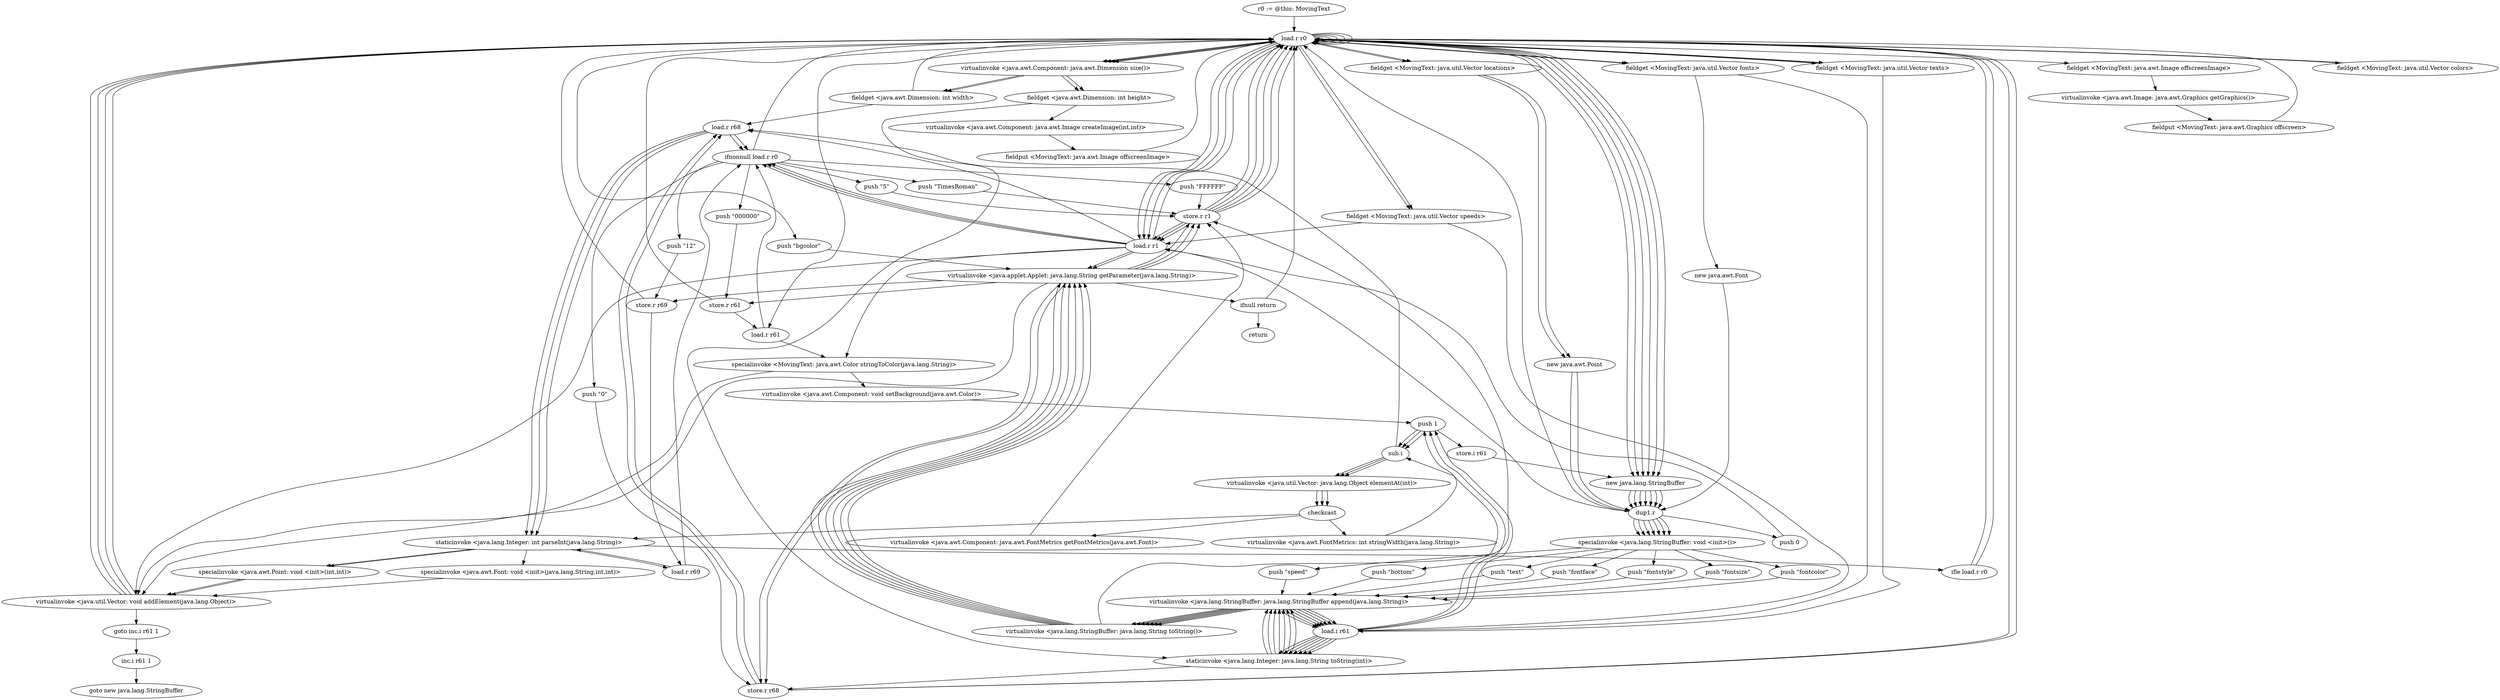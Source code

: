 digraph "" {
    "r0 := @this: MovingText"
    "load.r r0"
    "r0 := @this: MovingText"->"load.r r0";
    "load.r r0"->"load.r r0";
    "load.r r0"->"load.r r0";
    "virtualinvoke <java.awt.Component: java.awt.Dimension size()>"
    "load.r r0"->"virtualinvoke <java.awt.Component: java.awt.Dimension size()>";
    "fieldget <java.awt.Dimension: int width>"
    "virtualinvoke <java.awt.Component: java.awt.Dimension size()>"->"fieldget <java.awt.Dimension: int width>";
    "fieldget <java.awt.Dimension: int width>"->"load.r r0";
    "load.r r0"->"virtualinvoke <java.awt.Component: java.awt.Dimension size()>";
    "fieldget <java.awt.Dimension: int height>"
    "virtualinvoke <java.awt.Component: java.awt.Dimension size()>"->"fieldget <java.awt.Dimension: int height>";
    "virtualinvoke <java.awt.Component: java.awt.Image createImage(int,int)>"
    "fieldget <java.awt.Dimension: int height>"->"virtualinvoke <java.awt.Component: java.awt.Image createImage(int,int)>";
    "fieldput <MovingText: java.awt.Image offscreenImage>"
    "virtualinvoke <java.awt.Component: java.awt.Image createImage(int,int)>"->"fieldput <MovingText: java.awt.Image offscreenImage>";
    "fieldput <MovingText: java.awt.Image offscreenImage>"->"load.r r0";
    "load.r r0"->"load.r r0";
    "fieldget <MovingText: java.awt.Image offscreenImage>"
    "load.r r0"->"fieldget <MovingText: java.awt.Image offscreenImage>";
    "virtualinvoke <java.awt.Image: java.awt.Graphics getGraphics()>"
    "fieldget <MovingText: java.awt.Image offscreenImage>"->"virtualinvoke <java.awt.Image: java.awt.Graphics getGraphics()>";
    "fieldput <MovingText: java.awt.Graphics offscreen>"
    "virtualinvoke <java.awt.Image: java.awt.Graphics getGraphics()>"->"fieldput <MovingText: java.awt.Graphics offscreen>";
    "fieldput <MovingText: java.awt.Graphics offscreen>"->"load.r r0";
    "push \"bgcolor\""
    "load.r r0"->"push \"bgcolor\"";
    "virtualinvoke <java.applet.Applet: java.lang.String getParameter(java.lang.String)>"
    "push \"bgcolor\""->"virtualinvoke <java.applet.Applet: java.lang.String getParameter(java.lang.String)>";
    "store.r r61"
    "virtualinvoke <java.applet.Applet: java.lang.String getParameter(java.lang.String)>"->"store.r r61";
    "load.r r61"
    "store.r r61"->"load.r r61";
    "ifnonnull load.r r0"
    "load.r r61"->"ifnonnull load.r r0";
    "push \"000000\""
    "ifnonnull load.r r0"->"push \"000000\"";
    "push \"000000\""->"store.r r61";
    "store.r r61"->"load.r r0";
    "load.r r0"->"load.r r0";
    "load.r r0"->"load.r r61";
    "specialinvoke <MovingText: java.awt.Color stringToColor(java.lang.String)>"
    "load.r r61"->"specialinvoke <MovingText: java.awt.Color stringToColor(java.lang.String)>";
    "virtualinvoke <java.awt.Component: void setBackground(java.awt.Color)>"
    "specialinvoke <MovingText: java.awt.Color stringToColor(java.lang.String)>"->"virtualinvoke <java.awt.Component: void setBackground(java.awt.Color)>";
    "push 1"
    "virtualinvoke <java.awt.Component: void setBackground(java.awt.Color)>"->"push 1";
    "store.i r61"
    "push 1"->"store.i r61";
    "new java.lang.StringBuffer"
    "store.i r61"->"new java.lang.StringBuffer";
    "dup1.r"
    "new java.lang.StringBuffer"->"dup1.r";
    "specialinvoke <java.lang.StringBuffer: void <init>()>"
    "dup1.r"->"specialinvoke <java.lang.StringBuffer: void <init>()>";
    "push \"text\""
    "specialinvoke <java.lang.StringBuffer: void <init>()>"->"push \"text\"";
    "virtualinvoke <java.lang.StringBuffer: java.lang.StringBuffer append(java.lang.String)>"
    "push \"text\""->"virtualinvoke <java.lang.StringBuffer: java.lang.StringBuffer append(java.lang.String)>";
    "load.i r61"
    "virtualinvoke <java.lang.StringBuffer: java.lang.StringBuffer append(java.lang.String)>"->"load.i r61";
    "staticinvoke <java.lang.Integer: java.lang.String toString(int)>"
    "load.i r61"->"staticinvoke <java.lang.Integer: java.lang.String toString(int)>";
    "staticinvoke <java.lang.Integer: java.lang.String toString(int)>"->"virtualinvoke <java.lang.StringBuffer: java.lang.StringBuffer append(java.lang.String)>";
    "virtualinvoke <java.lang.StringBuffer: java.lang.String toString()>"
    "virtualinvoke <java.lang.StringBuffer: java.lang.StringBuffer append(java.lang.String)>"->"virtualinvoke <java.lang.StringBuffer: java.lang.String toString()>";
    "store.r r1"
    "virtualinvoke <java.lang.StringBuffer: java.lang.String toString()>"->"store.r r1";
    "store.r r1"->"load.r r0";
    "load.r r1"
    "load.r r0"->"load.r r1";
    "load.r r1"->"virtualinvoke <java.applet.Applet: java.lang.String getParameter(java.lang.String)>";
    "ifnull return"
    "virtualinvoke <java.applet.Applet: java.lang.String getParameter(java.lang.String)>"->"ifnull return";
    "ifnull return"->"load.r r0";
    "fieldget <MovingText: java.util.Vector texts>"
    "load.r r0"->"fieldget <MovingText: java.util.Vector texts>";
    "fieldget <MovingText: java.util.Vector texts>"->"load.r r0";
    "load.r r0"->"load.r r1";
    "load.r r1"->"virtualinvoke <java.applet.Applet: java.lang.String getParameter(java.lang.String)>";
    "virtualinvoke <java.util.Vector: void addElement(java.lang.Object)>"
    "virtualinvoke <java.applet.Applet: java.lang.String getParameter(java.lang.String)>"->"virtualinvoke <java.util.Vector: void addElement(java.lang.Object)>";
    "virtualinvoke <java.util.Vector: void addElement(java.lang.Object)>"->"load.r r0";
    "load.r r0"->"new java.lang.StringBuffer";
    "new java.lang.StringBuffer"->"dup1.r";
    "dup1.r"->"specialinvoke <java.lang.StringBuffer: void <init>()>";
    "push \"fontface\""
    "specialinvoke <java.lang.StringBuffer: void <init>()>"->"push \"fontface\"";
    "push \"fontface\""->"virtualinvoke <java.lang.StringBuffer: java.lang.StringBuffer append(java.lang.String)>";
    "virtualinvoke <java.lang.StringBuffer: java.lang.StringBuffer append(java.lang.String)>"->"load.i r61";
    "load.i r61"->"staticinvoke <java.lang.Integer: java.lang.String toString(int)>";
    "staticinvoke <java.lang.Integer: java.lang.String toString(int)>"->"virtualinvoke <java.lang.StringBuffer: java.lang.StringBuffer append(java.lang.String)>";
    "virtualinvoke <java.lang.StringBuffer: java.lang.StringBuffer append(java.lang.String)>"->"virtualinvoke <java.lang.StringBuffer: java.lang.String toString()>";
    "virtualinvoke <java.lang.StringBuffer: java.lang.String toString()>"->"virtualinvoke <java.applet.Applet: java.lang.String getParameter(java.lang.String)>";
    "virtualinvoke <java.applet.Applet: java.lang.String getParameter(java.lang.String)>"->"store.r r1";
    "store.r r1"->"load.r r1";
    "load.r r1"->"ifnonnull load.r r0";
    "push \"TimesRoman\""
    "ifnonnull load.r r0"->"push \"TimesRoman\"";
    "push \"TimesRoman\""->"store.r r1";
    "store.r r1"->"load.r r0";
    "load.r r0"->"new java.lang.StringBuffer";
    "new java.lang.StringBuffer"->"dup1.r";
    "dup1.r"->"specialinvoke <java.lang.StringBuffer: void <init>()>";
    "push \"fontstyle\""
    "specialinvoke <java.lang.StringBuffer: void <init>()>"->"push \"fontstyle\"";
    "push \"fontstyle\""->"virtualinvoke <java.lang.StringBuffer: java.lang.StringBuffer append(java.lang.String)>";
    "virtualinvoke <java.lang.StringBuffer: java.lang.StringBuffer append(java.lang.String)>"->"load.i r61";
    "load.i r61"->"staticinvoke <java.lang.Integer: java.lang.String toString(int)>";
    "staticinvoke <java.lang.Integer: java.lang.String toString(int)>"->"virtualinvoke <java.lang.StringBuffer: java.lang.StringBuffer append(java.lang.String)>";
    "virtualinvoke <java.lang.StringBuffer: java.lang.StringBuffer append(java.lang.String)>"->"virtualinvoke <java.lang.StringBuffer: java.lang.String toString()>";
    "virtualinvoke <java.lang.StringBuffer: java.lang.String toString()>"->"virtualinvoke <java.applet.Applet: java.lang.String getParameter(java.lang.String)>";
    "store.r r68"
    "virtualinvoke <java.applet.Applet: java.lang.String getParameter(java.lang.String)>"->"store.r r68";
    "load.r r68"
    "store.r r68"->"load.r r68";
    "load.r r68"->"ifnonnull load.r r0";
    "push \"0\""
    "ifnonnull load.r r0"->"push \"0\"";
    "push \"0\""->"store.r r68";
    "store.r r68"->"load.r r0";
    "load.r r0"->"new java.lang.StringBuffer";
    "new java.lang.StringBuffer"->"dup1.r";
    "dup1.r"->"specialinvoke <java.lang.StringBuffer: void <init>()>";
    "push \"fontsize\""
    "specialinvoke <java.lang.StringBuffer: void <init>()>"->"push \"fontsize\"";
    "push \"fontsize\""->"virtualinvoke <java.lang.StringBuffer: java.lang.StringBuffer append(java.lang.String)>";
    "virtualinvoke <java.lang.StringBuffer: java.lang.StringBuffer append(java.lang.String)>"->"load.i r61";
    "load.i r61"->"staticinvoke <java.lang.Integer: java.lang.String toString(int)>";
    "staticinvoke <java.lang.Integer: java.lang.String toString(int)>"->"virtualinvoke <java.lang.StringBuffer: java.lang.StringBuffer append(java.lang.String)>";
    "virtualinvoke <java.lang.StringBuffer: java.lang.StringBuffer append(java.lang.String)>"->"virtualinvoke <java.lang.StringBuffer: java.lang.String toString()>";
    "virtualinvoke <java.lang.StringBuffer: java.lang.String toString()>"->"virtualinvoke <java.applet.Applet: java.lang.String getParameter(java.lang.String)>";
    "store.r r69"
    "virtualinvoke <java.applet.Applet: java.lang.String getParameter(java.lang.String)>"->"store.r r69";
    "load.r r69"
    "store.r r69"->"load.r r69";
    "load.r r69"->"ifnonnull load.r r0";
    "push \"12\""
    "ifnonnull load.r r0"->"push \"12\"";
    "push \"12\""->"store.r r69";
    "store.r r69"->"load.r r0";
    "fieldget <MovingText: java.util.Vector fonts>"
    "load.r r0"->"fieldget <MovingText: java.util.Vector fonts>";
    "new java.awt.Font"
    "fieldget <MovingText: java.util.Vector fonts>"->"new java.awt.Font";
    "new java.awt.Font"->"dup1.r";
    "dup1.r"->"load.r r1";
    "load.r r1"->"load.r r68";
    "staticinvoke <java.lang.Integer: int parseInt(java.lang.String)>"
    "load.r r68"->"staticinvoke <java.lang.Integer: int parseInt(java.lang.String)>";
    "staticinvoke <java.lang.Integer: int parseInt(java.lang.String)>"->"load.r r69";
    "load.r r69"->"staticinvoke <java.lang.Integer: int parseInt(java.lang.String)>";
    "specialinvoke <java.awt.Font: void <init>(java.lang.String,int,int)>"
    "staticinvoke <java.lang.Integer: int parseInt(java.lang.String)>"->"specialinvoke <java.awt.Font: void <init>(java.lang.String,int,int)>";
    "specialinvoke <java.awt.Font: void <init>(java.lang.String,int,int)>"->"virtualinvoke <java.util.Vector: void addElement(java.lang.Object)>";
    "virtualinvoke <java.util.Vector: void addElement(java.lang.Object)>"->"load.r r0";
    "load.r r0"->"new java.lang.StringBuffer";
    "new java.lang.StringBuffer"->"dup1.r";
    "dup1.r"->"specialinvoke <java.lang.StringBuffer: void <init>()>";
    "push \"fontcolor\""
    "specialinvoke <java.lang.StringBuffer: void <init>()>"->"push \"fontcolor\"";
    "push \"fontcolor\""->"virtualinvoke <java.lang.StringBuffer: java.lang.StringBuffer append(java.lang.String)>";
    "virtualinvoke <java.lang.StringBuffer: java.lang.StringBuffer append(java.lang.String)>"->"load.i r61";
    "load.i r61"->"staticinvoke <java.lang.Integer: java.lang.String toString(int)>";
    "staticinvoke <java.lang.Integer: java.lang.String toString(int)>"->"virtualinvoke <java.lang.StringBuffer: java.lang.StringBuffer append(java.lang.String)>";
    "virtualinvoke <java.lang.StringBuffer: java.lang.StringBuffer append(java.lang.String)>"->"virtualinvoke <java.lang.StringBuffer: java.lang.String toString()>";
    "virtualinvoke <java.lang.StringBuffer: java.lang.String toString()>"->"virtualinvoke <java.applet.Applet: java.lang.String getParameter(java.lang.String)>";
    "virtualinvoke <java.applet.Applet: java.lang.String getParameter(java.lang.String)>"->"store.r r1";
    "store.r r1"->"load.r r1";
    "load.r r1"->"ifnonnull load.r r0";
    "push \"FFFFFF\""
    "ifnonnull load.r r0"->"push \"FFFFFF\"";
    "push \"FFFFFF\""->"store.r r1";
    "store.r r1"->"load.r r0";
    "fieldget <MovingText: java.util.Vector colors>"
    "load.r r0"->"fieldget <MovingText: java.util.Vector colors>";
    "fieldget <MovingText: java.util.Vector colors>"->"load.r r0";
    "load.r r0"->"load.r r1";
    "load.r r1"->"specialinvoke <MovingText: java.awt.Color stringToColor(java.lang.String)>";
    "specialinvoke <MovingText: java.awt.Color stringToColor(java.lang.String)>"->"virtualinvoke <java.util.Vector: void addElement(java.lang.Object)>";
    "virtualinvoke <java.util.Vector: void addElement(java.lang.Object)>"->"load.r r0";
    "load.r r0"->"new java.lang.StringBuffer";
    "new java.lang.StringBuffer"->"dup1.r";
    "dup1.r"->"specialinvoke <java.lang.StringBuffer: void <init>()>";
    "push \"speed\""
    "specialinvoke <java.lang.StringBuffer: void <init>()>"->"push \"speed\"";
    "push \"speed\""->"virtualinvoke <java.lang.StringBuffer: java.lang.StringBuffer append(java.lang.String)>";
    "virtualinvoke <java.lang.StringBuffer: java.lang.StringBuffer append(java.lang.String)>"->"load.i r61";
    "load.i r61"->"staticinvoke <java.lang.Integer: java.lang.String toString(int)>";
    "staticinvoke <java.lang.Integer: java.lang.String toString(int)>"->"virtualinvoke <java.lang.StringBuffer: java.lang.StringBuffer append(java.lang.String)>";
    "virtualinvoke <java.lang.StringBuffer: java.lang.StringBuffer append(java.lang.String)>"->"virtualinvoke <java.lang.StringBuffer: java.lang.String toString()>";
    "virtualinvoke <java.lang.StringBuffer: java.lang.String toString()>"->"virtualinvoke <java.applet.Applet: java.lang.String getParameter(java.lang.String)>";
    "virtualinvoke <java.applet.Applet: java.lang.String getParameter(java.lang.String)>"->"store.r r1";
    "store.r r1"->"load.r r1";
    "load.r r1"->"ifnonnull load.r r0";
    "push \"5\""
    "ifnonnull load.r r0"->"push \"5\"";
    "push \"5\""->"store.r r1";
    "store.r r1"->"load.r r0";
    "fieldget <MovingText: java.util.Vector speeds>"
    "load.r r0"->"fieldget <MovingText: java.util.Vector speeds>";
    "fieldget <MovingText: java.util.Vector speeds>"->"load.r r1";
    "load.r r1"->"virtualinvoke <java.util.Vector: void addElement(java.lang.Object)>";
    "virtualinvoke <java.util.Vector: void addElement(java.lang.Object)>"->"load.r r0";
    "load.r r0"->"new java.lang.StringBuffer";
    "new java.lang.StringBuffer"->"dup1.r";
    "dup1.r"->"specialinvoke <java.lang.StringBuffer: void <init>()>";
    "push \"bottom\""
    "specialinvoke <java.lang.StringBuffer: void <init>()>"->"push \"bottom\"";
    "push \"bottom\""->"virtualinvoke <java.lang.StringBuffer: java.lang.StringBuffer append(java.lang.String)>";
    "virtualinvoke <java.lang.StringBuffer: java.lang.StringBuffer append(java.lang.String)>"->"load.i r61";
    "load.i r61"->"staticinvoke <java.lang.Integer: java.lang.String toString(int)>";
    "staticinvoke <java.lang.Integer: java.lang.String toString(int)>"->"virtualinvoke <java.lang.StringBuffer: java.lang.StringBuffer append(java.lang.String)>";
    "virtualinvoke <java.lang.StringBuffer: java.lang.StringBuffer append(java.lang.String)>"->"virtualinvoke <java.lang.StringBuffer: java.lang.String toString()>";
    "virtualinvoke <java.lang.StringBuffer: java.lang.String toString()>"->"virtualinvoke <java.applet.Applet: java.lang.String getParameter(java.lang.String)>";
    "virtualinvoke <java.applet.Applet: java.lang.String getParameter(java.lang.String)>"->"store.r r68";
    "store.r r68"->"load.r r68";
    "load.r r68"->"ifnonnull load.r r0";
    "ifnonnull load.r r0"->"load.r r0";
    "load.r r0"->"virtualinvoke <java.awt.Component: java.awt.Dimension size()>";
    "virtualinvoke <java.awt.Component: java.awt.Dimension size()>"->"fieldget <java.awt.Dimension: int height>";
    "fieldget <java.awt.Dimension: int height>"->"staticinvoke <java.lang.Integer: java.lang.String toString(int)>";
    "staticinvoke <java.lang.Integer: java.lang.String toString(int)>"->"store.r r68";
    "store.r r68"->"load.r r0";
    "load.r r0"->"load.r r0";
    "load.r r0"->"fieldget <MovingText: java.util.Vector fonts>";
    "fieldget <MovingText: java.util.Vector fonts>"->"load.i r61";
    "load.i r61"->"push 1";
    "sub.i"
    "push 1"->"sub.i";
    "virtualinvoke <java.util.Vector: java.lang.Object elementAt(int)>"
    "sub.i"->"virtualinvoke <java.util.Vector: java.lang.Object elementAt(int)>";
    "checkcast"
    "virtualinvoke <java.util.Vector: java.lang.Object elementAt(int)>"->"checkcast";
    "virtualinvoke <java.awt.Component: java.awt.FontMetrics getFontMetrics(java.awt.Font)>"
    "checkcast"->"virtualinvoke <java.awt.Component: java.awt.FontMetrics getFontMetrics(java.awt.Font)>";
    "virtualinvoke <java.awt.Component: java.awt.FontMetrics getFontMetrics(java.awt.Font)>"->"store.r r1";
    "store.r r1"->"load.r r0";
    "load.r r0"->"fieldget <MovingText: java.util.Vector speeds>";
    "fieldget <MovingText: java.util.Vector speeds>"->"load.i r61";
    "load.i r61"->"push 1";
    "push 1"->"sub.i";
    "sub.i"->"virtualinvoke <java.util.Vector: java.lang.Object elementAt(int)>";
    "virtualinvoke <java.util.Vector: java.lang.Object elementAt(int)>"->"checkcast";
    "checkcast"->"staticinvoke <java.lang.Integer: int parseInt(java.lang.String)>";
    "ifle load.r r0"
    "staticinvoke <java.lang.Integer: int parseInt(java.lang.String)>"->"ifle load.r r0";
    "ifle load.r r0"->"load.r r0";
    "fieldget <MovingText: java.util.Vector locations>"
    "load.r r0"->"fieldget <MovingText: java.util.Vector locations>";
    "new java.awt.Point"
    "fieldget <MovingText: java.util.Vector locations>"->"new java.awt.Point";
    "new java.awt.Point"->"dup1.r";
    "push 0"
    "dup1.r"->"push 0";
    "push 0"->"load.r r1";
    "load.r r1"->"load.r r0";
    "load.r r0"->"fieldget <MovingText: java.util.Vector texts>";
    "fieldget <MovingText: java.util.Vector texts>"->"load.i r61";
    "load.i r61"->"push 1";
    "push 1"->"sub.i";
    "sub.i"->"virtualinvoke <java.util.Vector: java.lang.Object elementAt(int)>";
    "virtualinvoke <java.util.Vector: java.lang.Object elementAt(int)>"->"checkcast";
    "virtualinvoke <java.awt.FontMetrics: int stringWidth(java.lang.String)>"
    "checkcast"->"virtualinvoke <java.awt.FontMetrics: int stringWidth(java.lang.String)>";
    "virtualinvoke <java.awt.FontMetrics: int stringWidth(java.lang.String)>"->"sub.i";
    "sub.i"->"load.r r68";
    "load.r r68"->"staticinvoke <java.lang.Integer: int parseInt(java.lang.String)>";
    "specialinvoke <java.awt.Point: void <init>(int,int)>"
    "staticinvoke <java.lang.Integer: int parseInt(java.lang.String)>"->"specialinvoke <java.awt.Point: void <init>(int,int)>";
    "specialinvoke <java.awt.Point: void <init>(int,int)>"->"virtualinvoke <java.util.Vector: void addElement(java.lang.Object)>";
    "goto inc.i r61 1"
    "virtualinvoke <java.util.Vector: void addElement(java.lang.Object)>"->"goto inc.i r61 1";
    "inc.i r61 1"
    "goto inc.i r61 1"->"inc.i r61 1";
    "goto new java.lang.StringBuffer"
    "inc.i r61 1"->"goto new java.lang.StringBuffer";
    "ifle load.r r0"->"load.r r0";
    "load.r r0"->"fieldget <MovingText: java.util.Vector locations>";
    "fieldget <MovingText: java.util.Vector locations>"->"new java.awt.Point";
    "new java.awt.Point"->"dup1.r";
    "dup1.r"->"load.r r0";
    "load.r r0"->"virtualinvoke <java.awt.Component: java.awt.Dimension size()>";
    "virtualinvoke <java.awt.Component: java.awt.Dimension size()>"->"fieldget <java.awt.Dimension: int width>";
    "fieldget <java.awt.Dimension: int width>"->"load.r r68";
    "load.r r68"->"staticinvoke <java.lang.Integer: int parseInt(java.lang.String)>";
    "staticinvoke <java.lang.Integer: int parseInt(java.lang.String)>"->"specialinvoke <java.awt.Point: void <init>(int,int)>";
    "specialinvoke <java.awt.Point: void <init>(int,int)>"->"virtualinvoke <java.util.Vector: void addElement(java.lang.Object)>";
    "return"
    "ifnull return"->"return";
}
